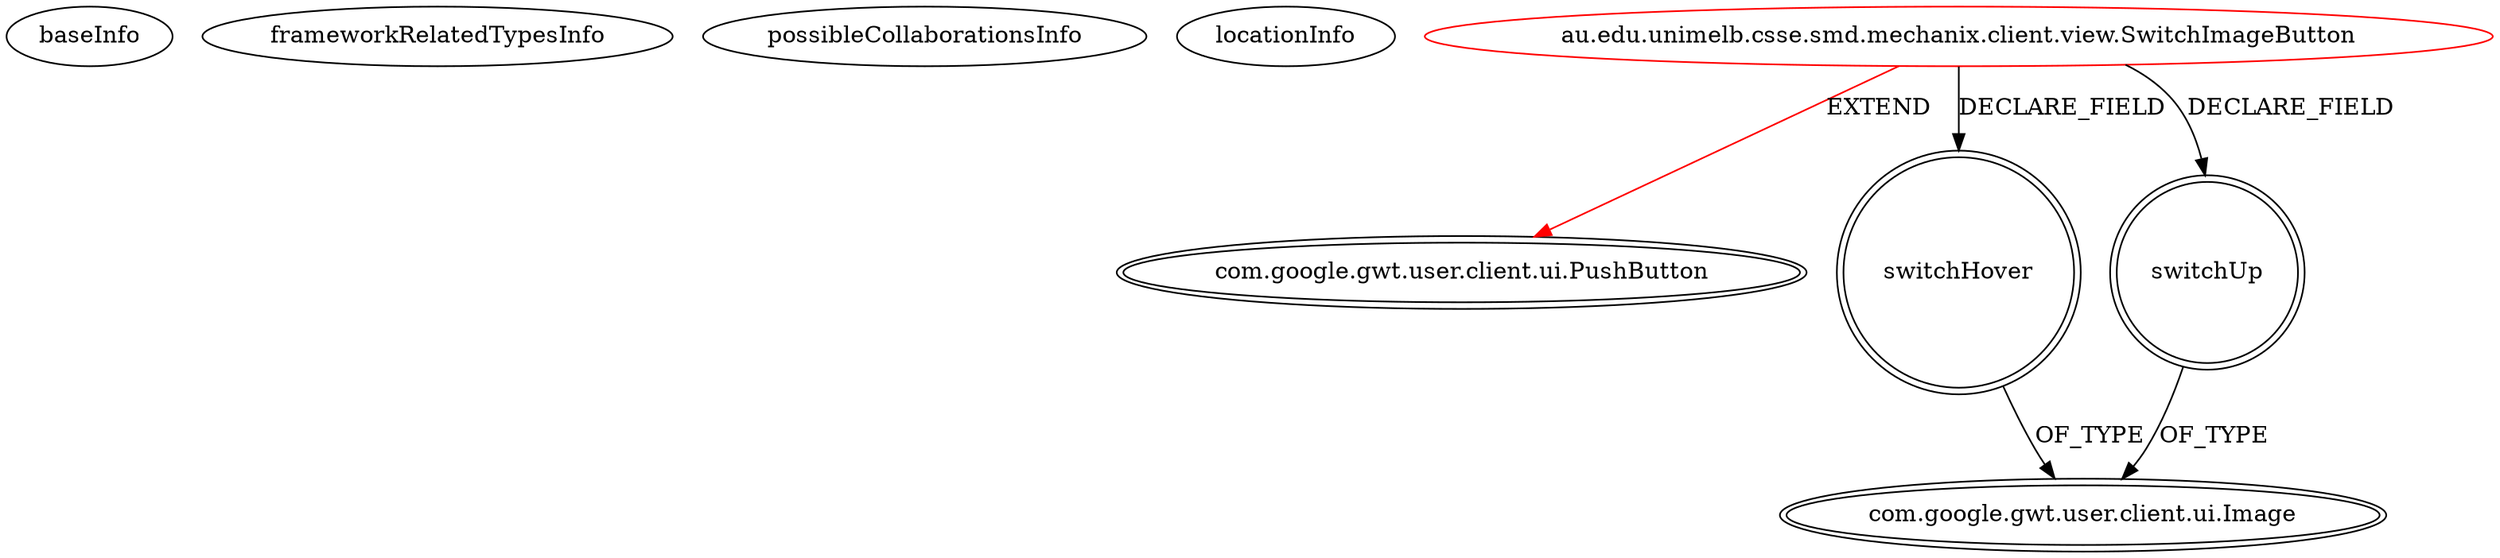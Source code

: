 digraph {
baseInfo[graphId=727,category="extension_graph",isAnonymous=false,possibleRelation=false]
frameworkRelatedTypesInfo[0="com.google.gwt.user.client.ui.PushButton"]
possibleCollaborationsInfo[]
locationInfo[projectName="aramk-mechanix",filePath="/aramk-mechanix/mechanix-master/src/au/edu/unimelb/csse/smd/mechanix/client/view/SwitchImageButton.java",contextSignature="SwitchImageButton",graphId="727"]
0[label="au.edu.unimelb.csse.smd.mechanix.client.view.SwitchImageButton",vertexType="ROOT_CLIENT_CLASS_DECLARATION",isFrameworkType=false,color=red]
1[label="com.google.gwt.user.client.ui.PushButton",vertexType="FRAMEWORK_CLASS_TYPE",isFrameworkType=true,peripheries=2]
2[label="switchHover",vertexType="FIELD_DECLARATION",isFrameworkType=true,peripheries=2,shape=circle]
3[label="com.google.gwt.user.client.ui.Image",vertexType="FRAMEWORK_CLASS_TYPE",isFrameworkType=true,peripheries=2]
4[label="switchUp",vertexType="FIELD_DECLARATION",isFrameworkType=true,peripheries=2,shape=circle]
0->1[label="EXTEND",color=red]
0->2[label="DECLARE_FIELD"]
2->3[label="OF_TYPE"]
0->4[label="DECLARE_FIELD"]
4->3[label="OF_TYPE"]
}
